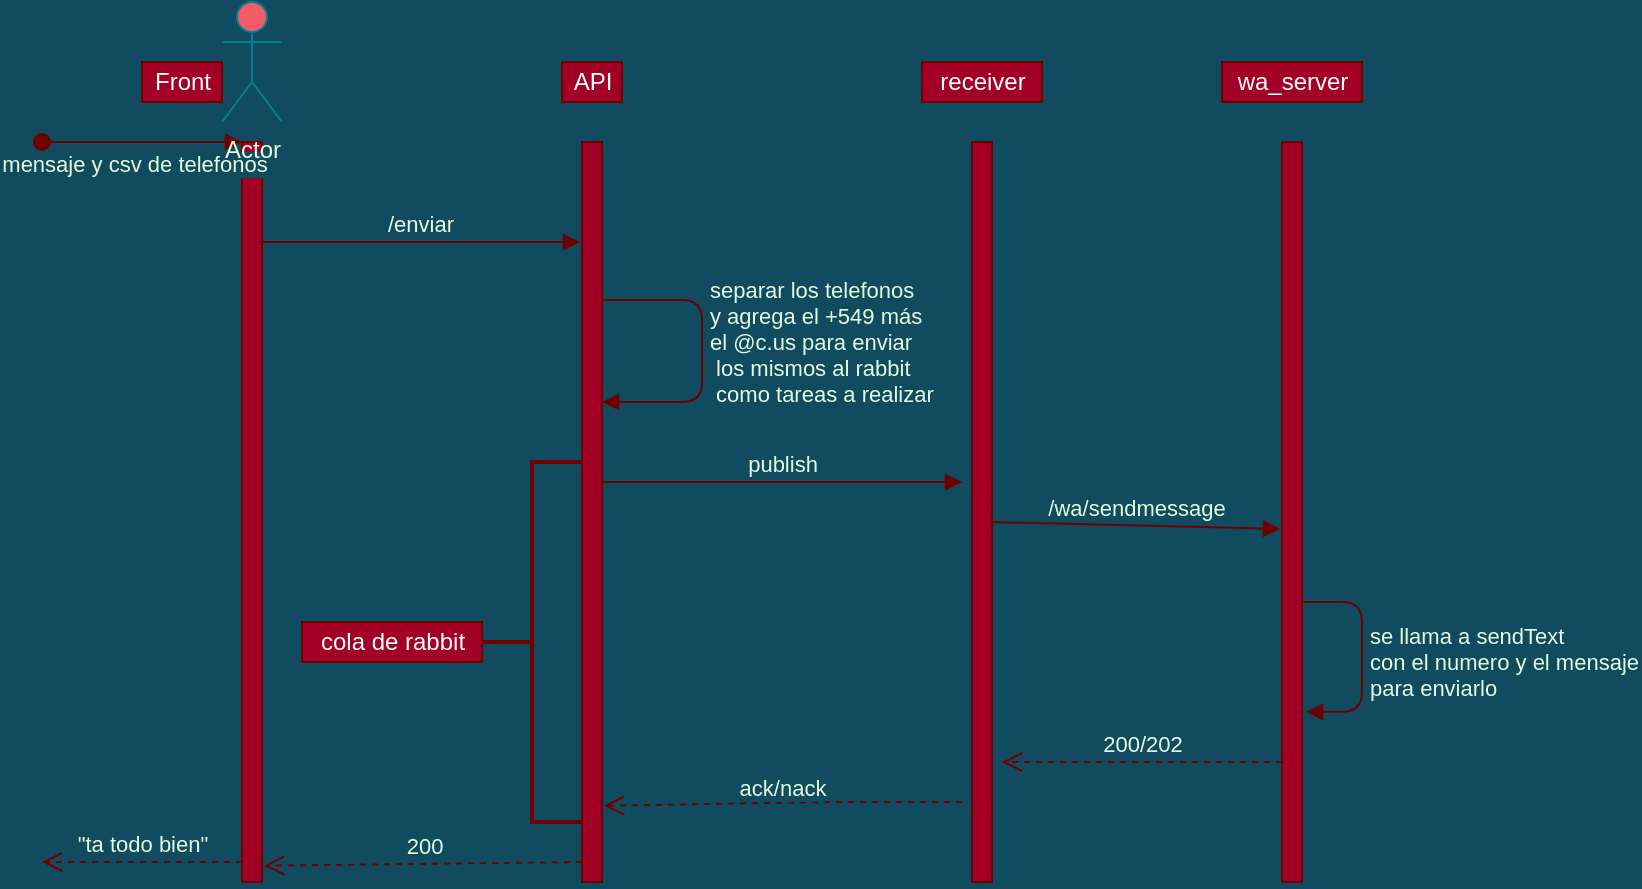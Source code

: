 <mxfile version="14.9.6" type="github">
  <diagram id="e_GjIW62b-9_NgmLpTDM" name="Page-1">
    <mxGraphModel dx="1695" dy="482" grid="1" gridSize="10" guides="1" tooltips="1" connect="1" arrows="1" fold="1" page="1" pageScale="1" pageWidth="827" pageHeight="1169" background="#114B5F" math="0" shadow="0">
      <root>
        <mxCell id="0" />
        <mxCell id="1" parent="0" />
        <mxCell id="rRYqMlunE34TTQPCxK1C-10" value="" style="html=1;points=[];perimeter=orthogonalPerimeter;fontStyle=0;fillColor=#a20025;strokeColor=#6F0000;fontColor=#ffffff;" parent="1" vertex="1">
          <mxGeometry x="110" y="70" width="10" height="370" as="geometry" />
        </mxCell>
        <mxCell id="rRYqMlunE34TTQPCxK1C-11" value="mensaje y csv de telefonos" style="html=1;verticalAlign=bottom;startArrow=oval;endArrow=block;startSize=8;fontColor=#E4FDE1;labelBackgroundColor=#114B5F;fontStyle=0;fillColor=#a20025;strokeColor=#6F0000;" parent="1" target="rRYqMlunE34TTQPCxK1C-10" edge="1">
          <mxGeometry x="-0.077" y="-20" relative="1" as="geometry">
            <mxPoint x="10" y="70" as="sourcePoint" />
            <mxPoint as="offset" />
          </mxGeometry>
        </mxCell>
        <mxCell id="rRYqMlunE34TTQPCxK1C-13" value="API" style="text;html=1;align=center;verticalAlign=middle;resizable=0;points=[];autosize=1;fontStyle=0;fillColor=#a20025;strokeColor=#6F0000;fontColor=#ffffff;" parent="1" vertex="1">
          <mxGeometry x="270" y="30" width="30" height="20" as="geometry" />
        </mxCell>
        <mxCell id="rRYqMlunE34TTQPCxK1C-14" value="Front" style="text;html=1;align=center;verticalAlign=middle;resizable=0;points=[];autosize=1;fontStyle=0;fillColor=#a20025;strokeColor=#6F0000;fontColor=#ffffff;" parent="1" vertex="1">
          <mxGeometry x="60" y="30" width="40" height="20" as="geometry" />
        </mxCell>
        <mxCell id="rRYqMlunE34TTQPCxK1C-15" value="" style="html=1;points=[];perimeter=orthogonalPerimeter;fontStyle=0;fillColor=#a20025;strokeColor=#6F0000;fontColor=#ffffff;" parent="1" vertex="1">
          <mxGeometry x="280" y="70" width="10" height="370" as="geometry" />
        </mxCell>
        <mxCell id="rRYqMlunE34TTQPCxK1C-17" value="receiver" style="text;html=1;align=center;verticalAlign=middle;resizable=0;points=[];autosize=1;fontStyle=0;fillColor=#a20025;strokeColor=#6F0000;fontColor=#ffffff;" parent="1" vertex="1">
          <mxGeometry x="450" y="30" width="60" height="20" as="geometry" />
        </mxCell>
        <mxCell id="rRYqMlunE34TTQPCxK1C-18" value="" style="html=1;points=[];perimeter=orthogonalPerimeter;fontStyle=0;fillColor=#a20025;strokeColor=#6F0000;fontColor=#ffffff;" parent="1" vertex="1">
          <mxGeometry x="475" y="70" width="10" height="370" as="geometry" />
        </mxCell>
        <mxCell id="rRYqMlunE34TTQPCxK1C-20" value="/enviar" style="html=1;verticalAlign=bottom;endArrow=block;fontColor=#E4FDE1;labelBackgroundColor=#114B5F;fontStyle=0;fillColor=#a20025;strokeColor=#6F0000;" parent="1" edge="1">
          <mxGeometry width="80" relative="1" as="geometry">
            <mxPoint x="118" y="120" as="sourcePoint" />
            <mxPoint x="279" y="120" as="targetPoint" />
          </mxGeometry>
        </mxCell>
        <mxCell id="rRYqMlunE34TTQPCxK1C-26" value="separar los telefonos&lt;br&gt;y agrega el +549 más&lt;br&gt;el @c.us para&amp;nbsp;enviar&lt;br&gt;&amp;nbsp;los mismos al rabbit&lt;br&gt;&amp;nbsp;como tareas a realizar" style="edgeStyle=orthogonalEdgeStyle;html=1;align=left;spacingLeft=2;endArrow=block;entryX=1;entryY=0;fontColor=#E4FDE1;labelBackgroundColor=#114B5F;fontStyle=0;fillColor=#a20025;strokeColor=#6F0000;" parent="1" edge="1">
          <mxGeometry x="-0.06" relative="1" as="geometry">
            <mxPoint x="290" y="149" as="sourcePoint" />
            <Array as="points">
              <mxPoint x="340" y="149" />
              <mxPoint x="340" y="200" />
            </Array>
            <mxPoint x="290" y="200" as="targetPoint" />
            <mxPoint as="offset" />
          </mxGeometry>
        </mxCell>
        <mxCell id="rRYqMlunE34TTQPCxK1C-27" value="publish&lt;br&gt;" style="html=1;verticalAlign=bottom;endArrow=block;fontColor=#E4FDE1;labelBackgroundColor=#114B5F;fontStyle=0;fillColor=#a20025;strokeColor=#6F0000;" parent="1" edge="1">
          <mxGeometry width="80" relative="1" as="geometry">
            <mxPoint x="290" y="240" as="sourcePoint" />
            <mxPoint x="470" y="240" as="targetPoint" />
            <Array as="points">
              <mxPoint x="330" y="240" />
              <mxPoint x="360" y="240" />
              <mxPoint x="390" y="240" />
            </Array>
          </mxGeometry>
        </mxCell>
        <mxCell id="rRYqMlunE34TTQPCxK1C-29" value="" style="strokeWidth=2;html=1;shape=mxgraph.flowchart.annotation_2;align=left;labelPosition=right;pointerEvents=1;fontStyle=0;fillColor=#a20025;strokeColor=#6F0000;fontColor=#ffffff;" parent="1" vertex="1">
          <mxGeometry x="230" y="230" width="50" height="180" as="geometry" />
        </mxCell>
        <mxCell id="rRYqMlunE34TTQPCxK1C-30" value="cola de rabbit" style="text;html=1;align=center;verticalAlign=middle;resizable=0;points=[];autosize=1;fontStyle=0;fillColor=#a20025;strokeColor=#6F0000;fontColor=#ffffff;" parent="1" vertex="1">
          <mxGeometry x="140" y="310" width="90" height="20" as="geometry" />
        </mxCell>
        <mxCell id="rRYqMlunE34TTQPCxK1C-33" value="" style="html=1;points=[];perimeter=orthogonalPerimeter;fontStyle=0;fillColor=#a20025;strokeColor=#6F0000;fontColor=#ffffff;" parent="1" vertex="1">
          <mxGeometry x="630" y="70" width="10" height="370" as="geometry" />
        </mxCell>
        <mxCell id="rRYqMlunE34TTQPCxK1C-35" value="/wa/sendmessage" style="html=1;verticalAlign=bottom;endArrow=block;fontColor=#E4FDE1;labelBackgroundColor=#114B5F;fontStyle=0;fillColor=#a20025;strokeColor=#6F0000;" parent="1" edge="1">
          <mxGeometry width="80" relative="1" as="geometry">
            <mxPoint x="485" y="260" as="sourcePoint" />
            <mxPoint x="629" y="263.5" as="targetPoint" />
          </mxGeometry>
        </mxCell>
        <mxCell id="rRYqMlunE34TTQPCxK1C-36" value="wa_server" style="text;html=1;align=center;verticalAlign=middle;resizable=0;points=[];autosize=1;fontStyle=0;fillColor=#a20025;strokeColor=#6F0000;fontColor=#ffffff;" parent="1" vertex="1">
          <mxGeometry x="600" y="30" width="70" height="20" as="geometry" />
        </mxCell>
        <mxCell id="rRYqMlunE34TTQPCxK1C-38" value="se llama a sendText&lt;br&gt;con el numero y el mensaje&lt;br&gt;para enviarlo" style="edgeStyle=orthogonalEdgeStyle;html=1;align=left;spacingLeft=2;endArrow=block;entryX=1.2;entryY=0.77;entryDx=0;entryDy=0;entryPerimeter=0;fontColor=#E4FDE1;labelBackgroundColor=#114B5F;fontStyle=0;fillColor=#a20025;strokeColor=#6F0000;" parent="1" target="rRYqMlunE34TTQPCxK1C-33" edge="1">
          <mxGeometry x="0.063" relative="1" as="geometry">
            <mxPoint x="640" y="300" as="sourcePoint" />
            <Array as="points">
              <mxPoint x="670" y="300" />
              <mxPoint x="670" y="355" />
            </Array>
            <mxPoint x="645" y="320" as="targetPoint" />
            <mxPoint as="offset" />
          </mxGeometry>
        </mxCell>
        <mxCell id="rRYqMlunE34TTQPCxK1C-39" value="200/202" style="html=1;verticalAlign=bottom;endArrow=open;dashed=1;endSize=8;fontColor=#E4FDE1;labelBackgroundColor=#114B5F;fontStyle=0;fillColor=#a20025;strokeColor=#6F0000;" parent="1" edge="1">
          <mxGeometry relative="1" as="geometry">
            <mxPoint x="630" y="380" as="sourcePoint" />
            <mxPoint x="490" y="380" as="targetPoint" />
            <mxPoint as="offset" />
          </mxGeometry>
        </mxCell>
        <mxCell id="rRYqMlunE34TTQPCxK1C-40" value="ack/nack" style="html=1;verticalAlign=bottom;endArrow=open;dashed=1;endSize=8;entryX=1.1;entryY=0.897;entryDx=0;entryDy=0;entryPerimeter=0;fontColor=#E4FDE1;labelBackgroundColor=#114B5F;fontStyle=0;fillColor=#a20025;strokeColor=#6F0000;" parent="1" target="rRYqMlunE34TTQPCxK1C-15" edge="1">
          <mxGeometry x="0.006" y="2" relative="1" as="geometry">
            <mxPoint x="470" y="400" as="sourcePoint" />
            <mxPoint x="390" y="400" as="targetPoint" />
            <Array as="points">
              <mxPoint x="400" y="400" />
            </Array>
            <mxPoint as="offset" />
          </mxGeometry>
        </mxCell>
        <mxCell id="rRYqMlunE34TTQPCxK1C-41" value="200" style="html=1;verticalAlign=bottom;endArrow=open;dashed=1;endSize=8;entryX=1.1;entryY=0.978;entryDx=0;entryDy=0;entryPerimeter=0;fontColor=#E4FDE1;labelBackgroundColor=#114B5F;fontStyle=0;fillColor=#a20025;strokeColor=#6F0000;" parent="1" target="rRYqMlunE34TTQPCxK1C-10" edge="1">
          <mxGeometry relative="1" as="geometry">
            <mxPoint x="280" y="430" as="sourcePoint" />
            <mxPoint x="200" y="430" as="targetPoint" />
          </mxGeometry>
        </mxCell>
        <mxCell id="rRYqMlunE34TTQPCxK1C-42" value="&quot;ta todo bien&quot;&lt;br&gt;" style="html=1;verticalAlign=bottom;endArrow=open;dashed=1;endSize=8;fontColor=#E4FDE1;labelBackgroundColor=#114B5F;fontStyle=0;fillColor=#a20025;strokeColor=#6F0000;" parent="1" edge="1">
          <mxGeometry relative="1" as="geometry">
            <mxPoint x="110" y="430" as="sourcePoint" />
            <mxPoint x="10" y="430" as="targetPoint" />
          </mxGeometry>
        </mxCell>
        <mxCell id="vmRkT-IFG5H0dKgP35je-5" value="Actor" style="shape=umlActor;verticalLabelPosition=bottom;verticalAlign=top;html=1;fillColor=#F45B69;strokeColor=#028090;fontColor=#E4FDE1;" vertex="1" parent="1">
          <mxGeometry x="100" width="30" height="60" as="geometry" />
        </mxCell>
      </root>
    </mxGraphModel>
  </diagram>
</mxfile>
